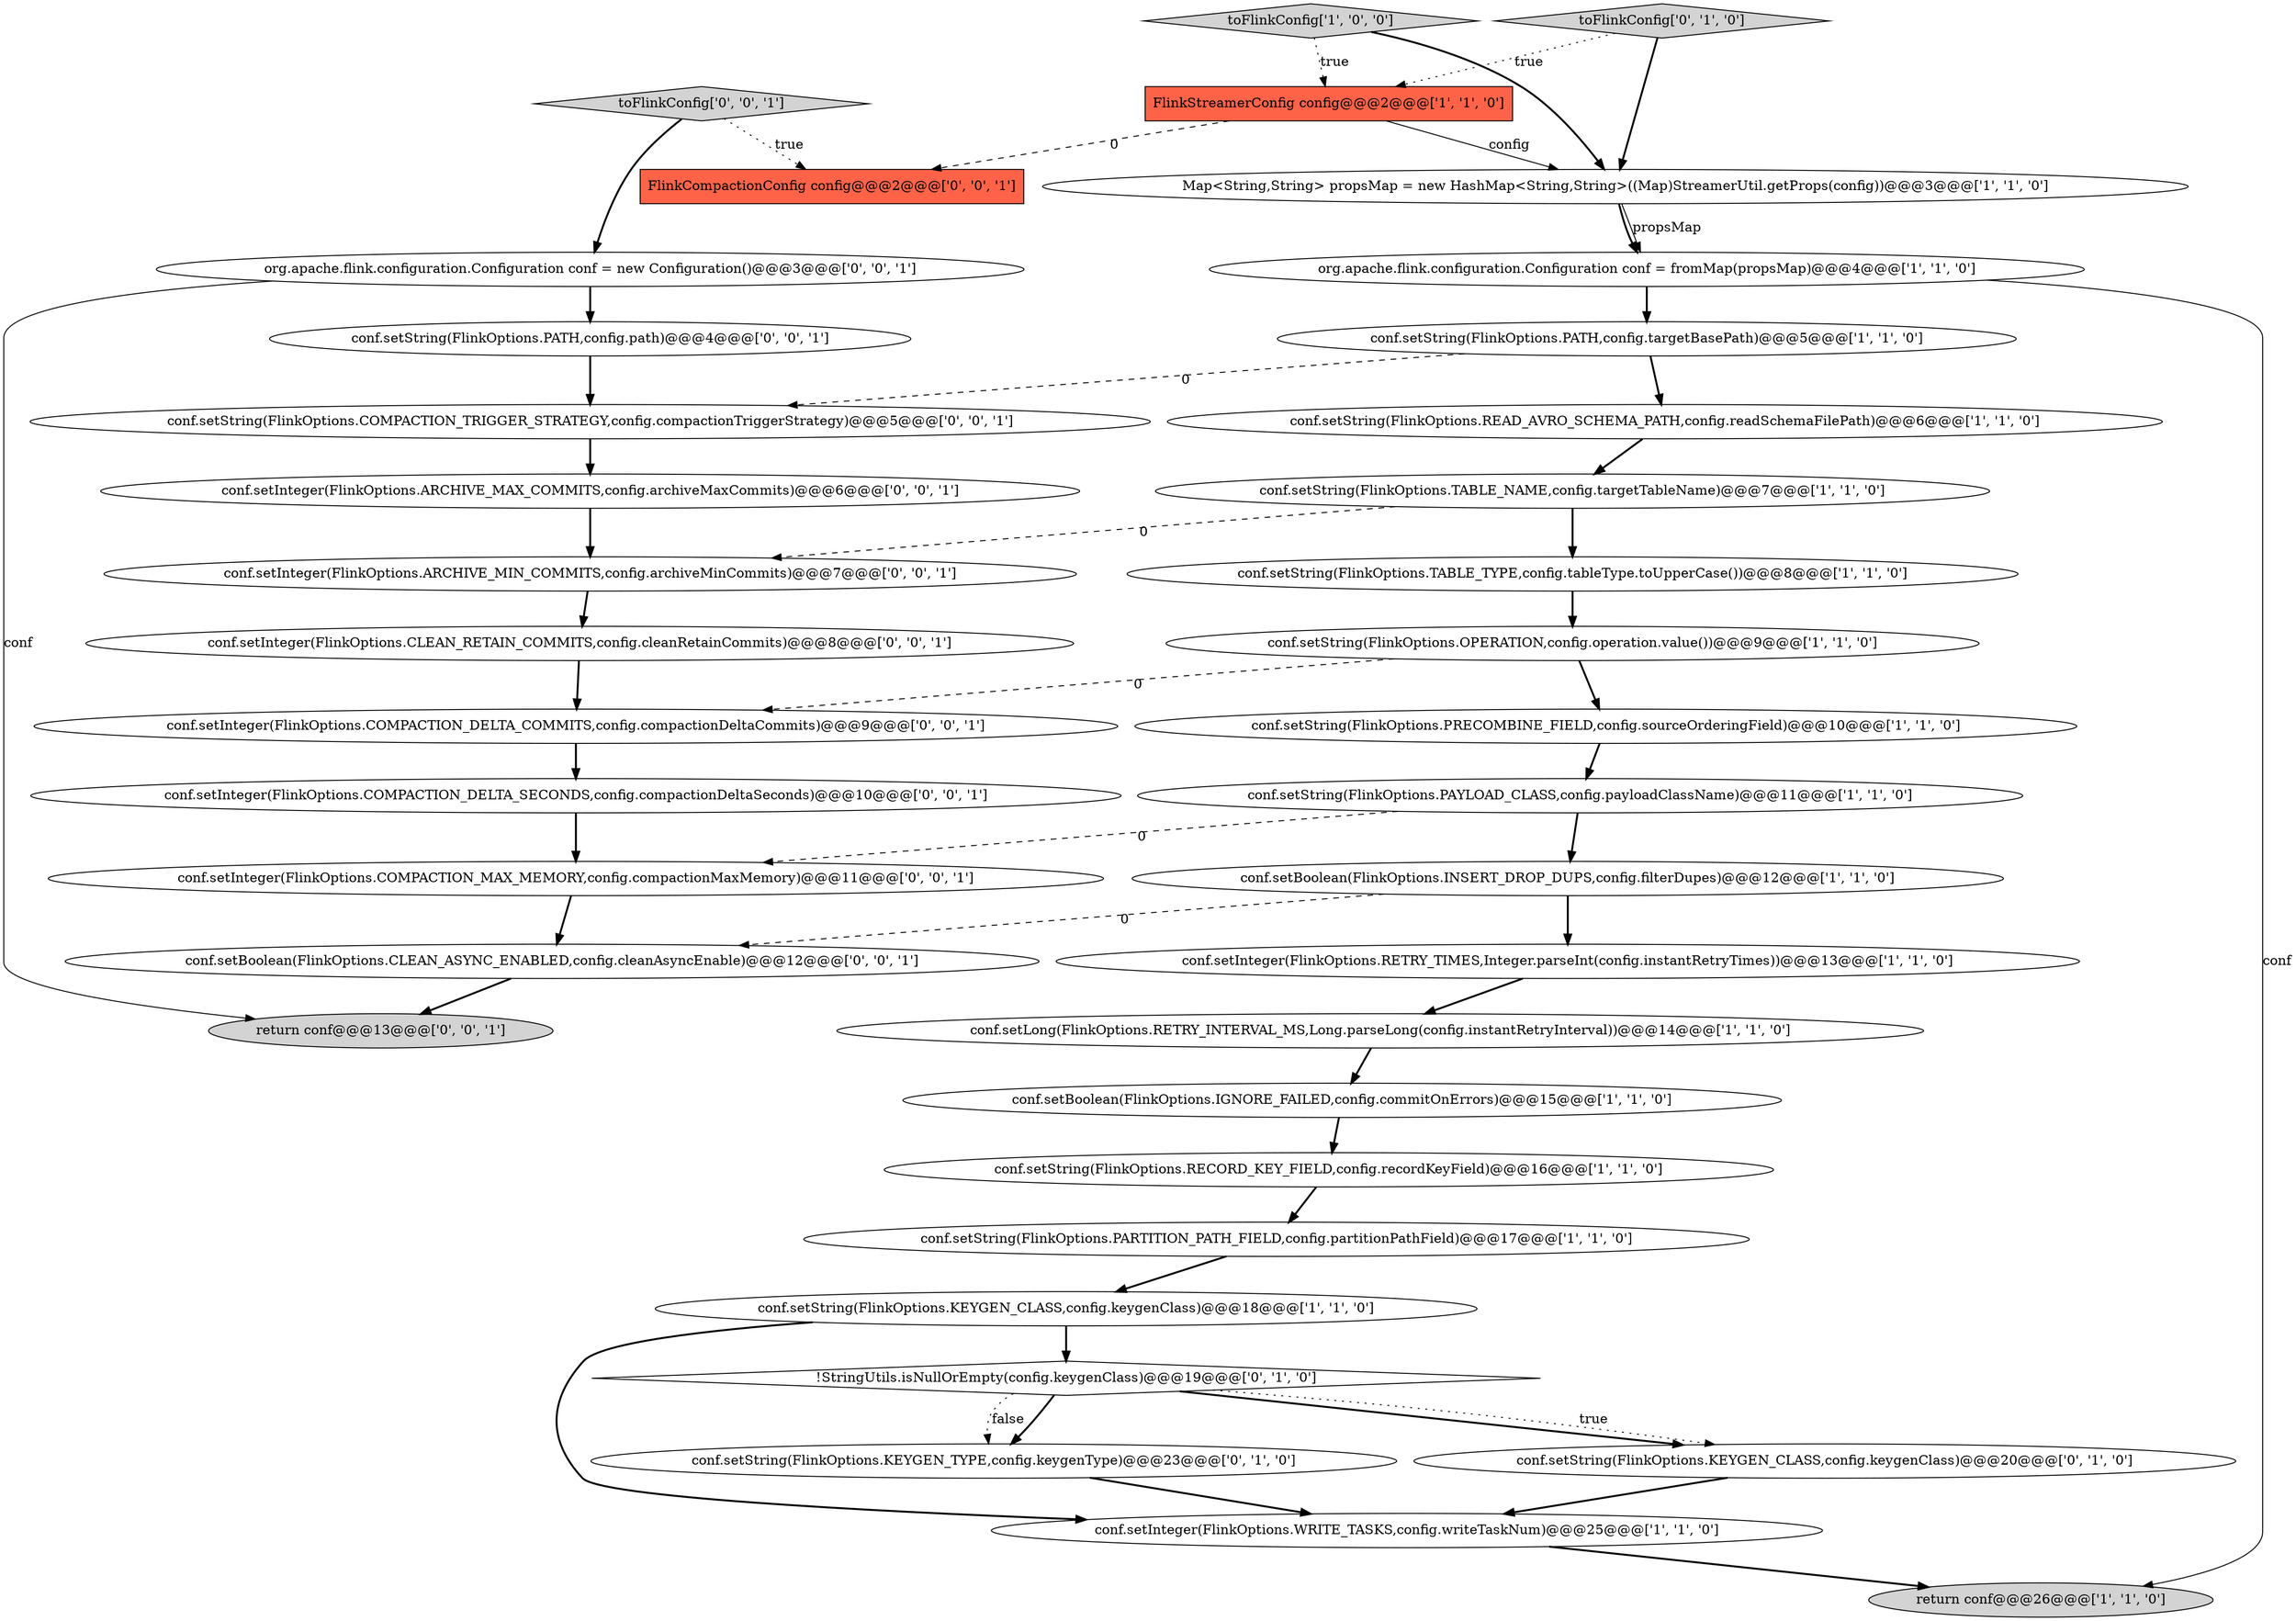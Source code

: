 digraph {
24 [style = filled, label = "org.apache.flink.configuration.Configuration conf = new Configuration()@@@3@@@['0', '0', '1']", fillcolor = white, shape = ellipse image = "AAA0AAABBB3BBB"];
27 [style = filled, label = "conf.setBoolean(FlinkOptions.CLEAN_ASYNC_ENABLED,config.cleanAsyncEnable)@@@12@@@['0', '0', '1']", fillcolor = white, shape = ellipse image = "AAA0AAABBB3BBB"];
6 [style = filled, label = "conf.setString(FlinkOptions.TABLE_TYPE,config.tableType.toUpperCase())@@@8@@@['1', '1', '0']", fillcolor = white, shape = ellipse image = "AAA0AAABBB1BBB"];
30 [style = filled, label = "conf.setInteger(FlinkOptions.CLEAN_RETAIN_COMMITS,config.cleanRetainCommits)@@@8@@@['0', '0', '1']", fillcolor = white, shape = ellipse image = "AAA0AAABBB3BBB"];
29 [style = filled, label = "conf.setInteger(FlinkOptions.ARCHIVE_MIN_COMMITS,config.archiveMinCommits)@@@7@@@['0', '0', '1']", fillcolor = white, shape = ellipse image = "AAA0AAABBB3BBB"];
33 [style = filled, label = "conf.setInteger(FlinkOptions.COMPACTION_DELTA_COMMITS,config.compactionDeltaCommits)@@@9@@@['0', '0', '1']", fillcolor = white, shape = ellipse image = "AAA0AAABBB3BBB"];
14 [style = filled, label = "return conf@@@26@@@['1', '1', '0']", fillcolor = lightgray, shape = ellipse image = "AAA0AAABBB1BBB"];
36 [style = filled, label = "conf.setString(FlinkOptions.COMPACTION_TRIGGER_STRATEGY,config.compactionTriggerStrategy)@@@5@@@['0', '0', '1']", fillcolor = white, shape = ellipse image = "AAA0AAABBB3BBB"];
7 [style = filled, label = "conf.setLong(FlinkOptions.RETRY_INTERVAL_MS,Long.parseLong(config.instantRetryInterval))@@@14@@@['1', '1', '0']", fillcolor = white, shape = ellipse image = "AAA0AAABBB1BBB"];
28 [style = filled, label = "toFlinkConfig['0', '0', '1']", fillcolor = lightgray, shape = diamond image = "AAA0AAABBB3BBB"];
13 [style = filled, label = "conf.setString(FlinkOptions.TABLE_NAME,config.targetTableName)@@@7@@@['1', '1', '0']", fillcolor = white, shape = ellipse image = "AAA0AAABBB1BBB"];
17 [style = filled, label = "conf.setString(FlinkOptions.PAYLOAD_CLASS,config.payloadClassName)@@@11@@@['1', '1', '0']", fillcolor = white, shape = ellipse image = "AAA0AAABBB1BBB"];
15 [style = filled, label = "conf.setString(FlinkOptions.READ_AVRO_SCHEMA_PATH,config.readSchemaFilePath)@@@6@@@['1', '1', '0']", fillcolor = white, shape = ellipse image = "AAA0AAABBB1BBB"];
18 [style = filled, label = "conf.setString(FlinkOptions.PARTITION_PATH_FIELD,config.partitionPathField)@@@17@@@['1', '1', '0']", fillcolor = white, shape = ellipse image = "AAA0AAABBB1BBB"];
2 [style = filled, label = "conf.setInteger(FlinkOptions.RETRY_TIMES,Integer.parseInt(config.instantRetryTimes))@@@13@@@['1', '1', '0']", fillcolor = white, shape = ellipse image = "AAA0AAABBB1BBB"];
12 [style = filled, label = "conf.setString(FlinkOptions.OPERATION,config.operation.value())@@@9@@@['1', '1', '0']", fillcolor = white, shape = ellipse image = "AAA0AAABBB1BBB"];
11 [style = filled, label = "toFlinkConfig['1', '0', '0']", fillcolor = lightgray, shape = diamond image = "AAA0AAABBB1BBB"];
20 [style = filled, label = "!StringUtils.isNullOrEmpty(config.keygenClass)@@@19@@@['0', '1', '0']", fillcolor = white, shape = diamond image = "AAA1AAABBB2BBB"];
16 [style = filled, label = "conf.setString(FlinkOptions.KEYGEN_CLASS,config.keygenClass)@@@18@@@['1', '1', '0']", fillcolor = white, shape = ellipse image = "AAA0AAABBB1BBB"];
9 [style = filled, label = "conf.setString(FlinkOptions.PATH,config.targetBasePath)@@@5@@@['1', '1', '0']", fillcolor = white, shape = ellipse image = "AAA0AAABBB1BBB"];
34 [style = filled, label = "FlinkCompactionConfig config@@@2@@@['0', '0', '1']", fillcolor = tomato, shape = box image = "AAA0AAABBB3BBB"];
23 [style = filled, label = "toFlinkConfig['0', '1', '0']", fillcolor = lightgray, shape = diamond image = "AAA0AAABBB2BBB"];
25 [style = filled, label = "conf.setInteger(FlinkOptions.COMPACTION_DELTA_SECONDS,config.compactionDeltaSeconds)@@@10@@@['0', '0', '1']", fillcolor = white, shape = ellipse image = "AAA0AAABBB3BBB"];
1 [style = filled, label = "conf.setBoolean(FlinkOptions.INSERT_DROP_DUPS,config.filterDupes)@@@12@@@['1', '1', '0']", fillcolor = white, shape = ellipse image = "AAA0AAABBB1BBB"];
5 [style = filled, label = "conf.setBoolean(FlinkOptions.IGNORE_FAILED,config.commitOnErrors)@@@15@@@['1', '1', '0']", fillcolor = white, shape = ellipse image = "AAA0AAABBB1BBB"];
0 [style = filled, label = "Map<String,String> propsMap = new HashMap<String,String>((Map)StreamerUtil.getProps(config))@@@3@@@['1', '1', '0']", fillcolor = white, shape = ellipse image = "AAA0AAABBB1BBB"];
21 [style = filled, label = "conf.setString(FlinkOptions.KEYGEN_TYPE,config.keygenType)@@@23@@@['0', '1', '0']", fillcolor = white, shape = ellipse image = "AAA1AAABBB2BBB"];
8 [style = filled, label = "FlinkStreamerConfig config@@@2@@@['1', '1', '0']", fillcolor = tomato, shape = box image = "AAA0AAABBB1BBB"];
35 [style = filled, label = "return conf@@@13@@@['0', '0', '1']", fillcolor = lightgray, shape = ellipse image = "AAA0AAABBB3BBB"];
32 [style = filled, label = "conf.setInteger(FlinkOptions.COMPACTION_MAX_MEMORY,config.compactionMaxMemory)@@@11@@@['0', '0', '1']", fillcolor = white, shape = ellipse image = "AAA0AAABBB3BBB"];
22 [style = filled, label = "conf.setString(FlinkOptions.KEYGEN_CLASS,config.keygenClass)@@@20@@@['0', '1', '0']", fillcolor = white, shape = ellipse image = "AAA1AAABBB2BBB"];
10 [style = filled, label = "conf.setString(FlinkOptions.RECORD_KEY_FIELD,config.recordKeyField)@@@16@@@['1', '1', '0']", fillcolor = white, shape = ellipse image = "AAA0AAABBB1BBB"];
3 [style = filled, label = "conf.setInteger(FlinkOptions.WRITE_TASKS,config.writeTaskNum)@@@25@@@['1', '1', '0']", fillcolor = white, shape = ellipse image = "AAA0AAABBB1BBB"];
4 [style = filled, label = "org.apache.flink.configuration.Configuration conf = fromMap(propsMap)@@@4@@@['1', '1', '0']", fillcolor = white, shape = ellipse image = "AAA0AAABBB1BBB"];
31 [style = filled, label = "conf.setString(FlinkOptions.PATH,config.path)@@@4@@@['0', '0', '1']", fillcolor = white, shape = ellipse image = "AAA0AAABBB3BBB"];
19 [style = filled, label = "conf.setString(FlinkOptions.PRECOMBINE_FIELD,config.sourceOrderingField)@@@10@@@['1', '1', '0']", fillcolor = white, shape = ellipse image = "AAA0AAABBB1BBB"];
26 [style = filled, label = "conf.setInteger(FlinkOptions.ARCHIVE_MAX_COMMITS,config.archiveMaxCommits)@@@6@@@['0', '0', '1']", fillcolor = white, shape = ellipse image = "AAA0AAABBB3BBB"];
29->30 [style = bold, label=""];
24->35 [style = solid, label="conf"];
25->32 [style = bold, label=""];
21->3 [style = bold, label=""];
3->14 [style = bold, label=""];
12->33 [style = dashed, label="0"];
0->4 [style = bold, label=""];
8->0 [style = solid, label="config"];
2->7 [style = bold, label=""];
11->0 [style = bold, label=""];
22->3 [style = bold, label=""];
13->6 [style = bold, label=""];
20->22 [style = bold, label=""];
9->15 [style = bold, label=""];
32->27 [style = bold, label=""];
5->10 [style = bold, label=""];
28->34 [style = dotted, label="true"];
4->14 [style = solid, label="conf"];
23->0 [style = bold, label=""];
10->18 [style = bold, label=""];
27->35 [style = bold, label=""];
20->21 [style = bold, label=""];
30->33 [style = bold, label=""];
11->8 [style = dotted, label="true"];
28->24 [style = bold, label=""];
1->27 [style = dashed, label="0"];
24->31 [style = bold, label=""];
9->36 [style = dashed, label="0"];
16->3 [style = bold, label=""];
23->8 [style = dotted, label="true"];
4->9 [style = bold, label=""];
19->17 [style = bold, label=""];
12->19 [style = bold, label=""];
36->26 [style = bold, label=""];
18->16 [style = bold, label=""];
20->22 [style = dotted, label="true"];
15->13 [style = bold, label=""];
13->29 [style = dashed, label="0"];
6->12 [style = bold, label=""];
8->34 [style = dashed, label="0"];
7->5 [style = bold, label=""];
16->20 [style = bold, label=""];
17->32 [style = dashed, label="0"];
31->36 [style = bold, label=""];
0->4 [style = solid, label="propsMap"];
33->25 [style = bold, label=""];
1->2 [style = bold, label=""];
26->29 [style = bold, label=""];
20->21 [style = dotted, label="false"];
17->1 [style = bold, label=""];
}
